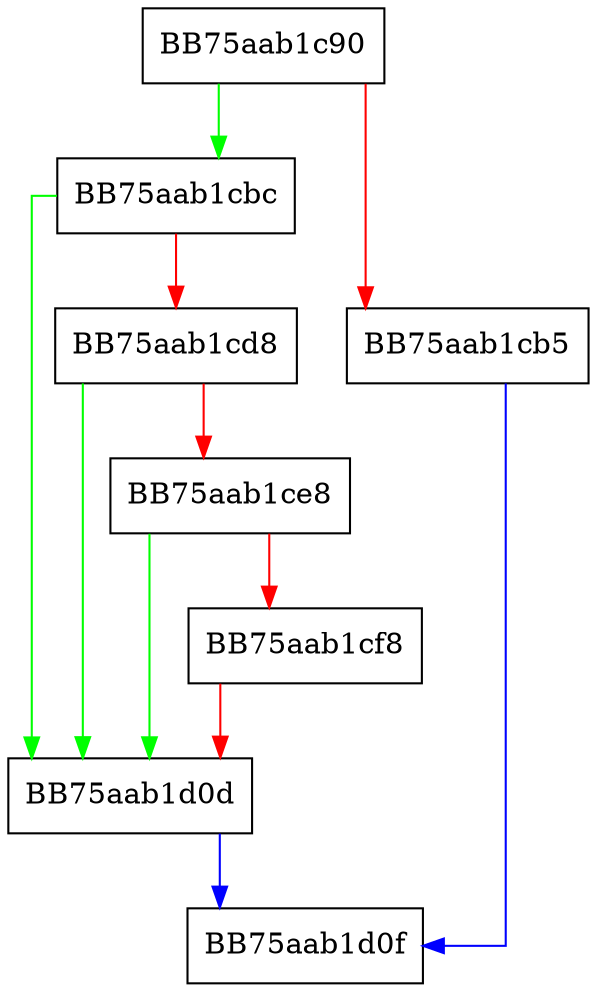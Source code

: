 digraph RestoreHive {
  node [shape="box"];
  graph [splines=ortho];
  BB75aab1c90 -> BB75aab1cbc [color="green"];
  BB75aab1c90 -> BB75aab1cb5 [color="red"];
  BB75aab1cb5 -> BB75aab1d0f [color="blue"];
  BB75aab1cbc -> BB75aab1d0d [color="green"];
  BB75aab1cbc -> BB75aab1cd8 [color="red"];
  BB75aab1cd8 -> BB75aab1d0d [color="green"];
  BB75aab1cd8 -> BB75aab1ce8 [color="red"];
  BB75aab1ce8 -> BB75aab1d0d [color="green"];
  BB75aab1ce8 -> BB75aab1cf8 [color="red"];
  BB75aab1cf8 -> BB75aab1d0d [color="red"];
  BB75aab1d0d -> BB75aab1d0f [color="blue"];
}